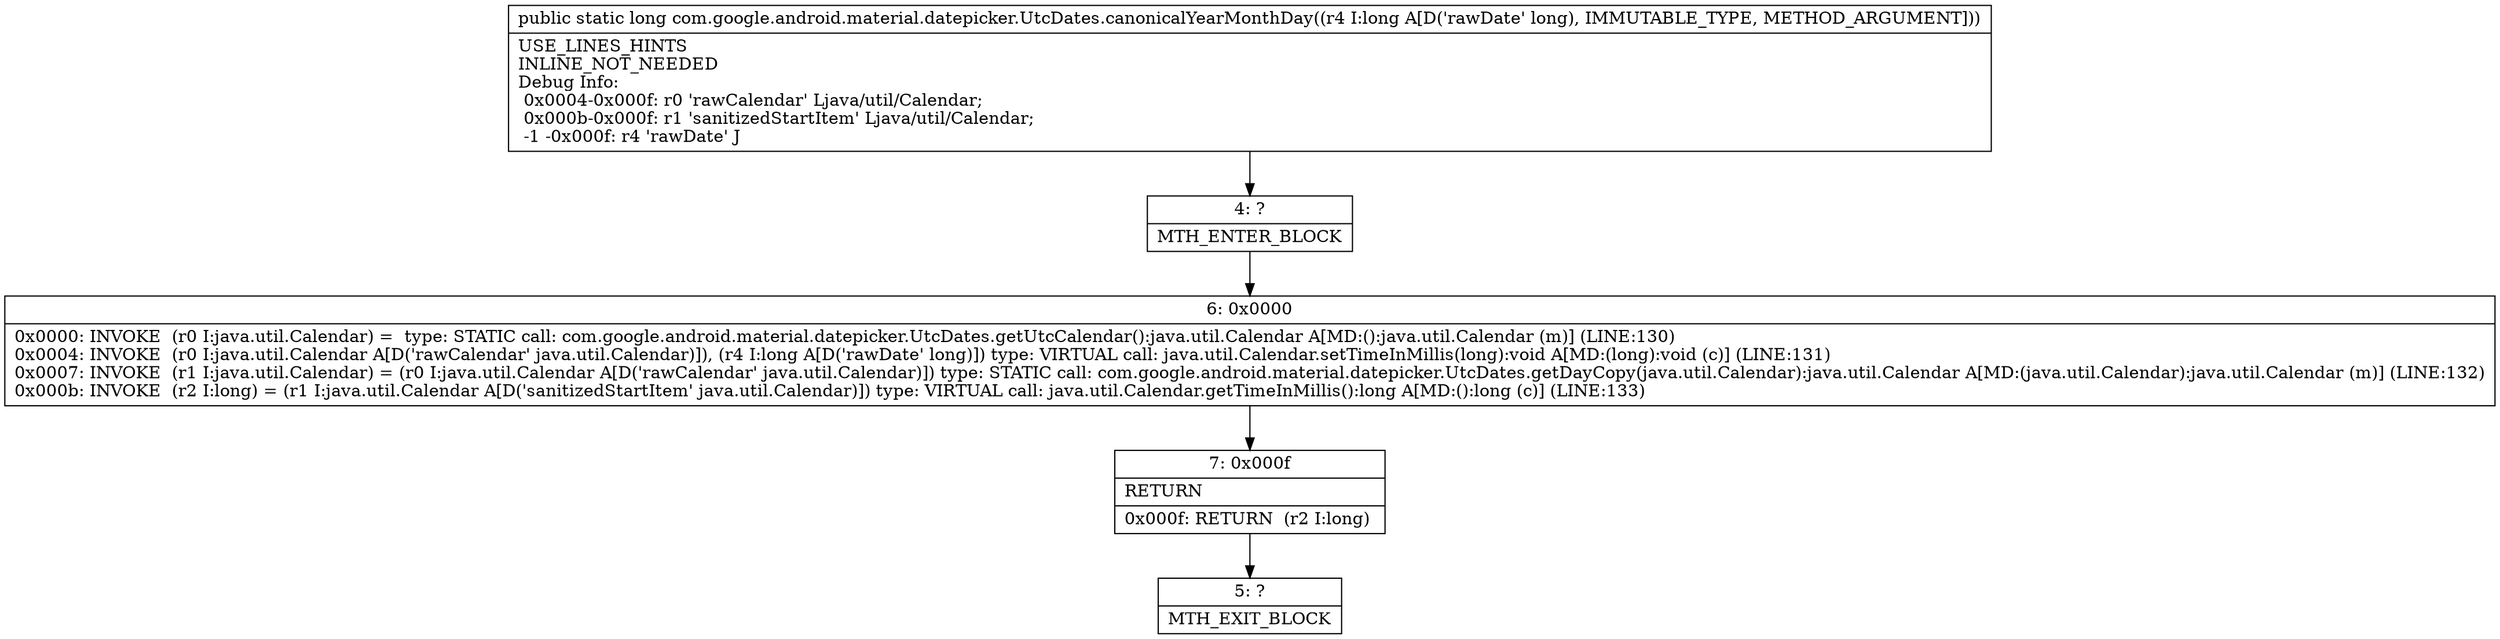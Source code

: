 digraph "CFG forcom.google.android.material.datepicker.UtcDates.canonicalYearMonthDay(J)J" {
Node_4 [shape=record,label="{4\:\ ?|MTH_ENTER_BLOCK\l}"];
Node_6 [shape=record,label="{6\:\ 0x0000|0x0000: INVOKE  (r0 I:java.util.Calendar) =  type: STATIC call: com.google.android.material.datepicker.UtcDates.getUtcCalendar():java.util.Calendar A[MD:():java.util.Calendar (m)] (LINE:130)\l0x0004: INVOKE  (r0 I:java.util.Calendar A[D('rawCalendar' java.util.Calendar)]), (r4 I:long A[D('rawDate' long)]) type: VIRTUAL call: java.util.Calendar.setTimeInMillis(long):void A[MD:(long):void (c)] (LINE:131)\l0x0007: INVOKE  (r1 I:java.util.Calendar) = (r0 I:java.util.Calendar A[D('rawCalendar' java.util.Calendar)]) type: STATIC call: com.google.android.material.datepicker.UtcDates.getDayCopy(java.util.Calendar):java.util.Calendar A[MD:(java.util.Calendar):java.util.Calendar (m)] (LINE:132)\l0x000b: INVOKE  (r2 I:long) = (r1 I:java.util.Calendar A[D('sanitizedStartItem' java.util.Calendar)]) type: VIRTUAL call: java.util.Calendar.getTimeInMillis():long A[MD:():long (c)] (LINE:133)\l}"];
Node_7 [shape=record,label="{7\:\ 0x000f|RETURN\l|0x000f: RETURN  (r2 I:long) \l}"];
Node_5 [shape=record,label="{5\:\ ?|MTH_EXIT_BLOCK\l}"];
MethodNode[shape=record,label="{public static long com.google.android.material.datepicker.UtcDates.canonicalYearMonthDay((r4 I:long A[D('rawDate' long), IMMUTABLE_TYPE, METHOD_ARGUMENT]))  | USE_LINES_HINTS\lINLINE_NOT_NEEDED\lDebug Info:\l  0x0004\-0x000f: r0 'rawCalendar' Ljava\/util\/Calendar;\l  0x000b\-0x000f: r1 'sanitizedStartItem' Ljava\/util\/Calendar;\l  \-1 \-0x000f: r4 'rawDate' J\l}"];
MethodNode -> Node_4;Node_4 -> Node_6;
Node_6 -> Node_7;
Node_7 -> Node_5;
}

